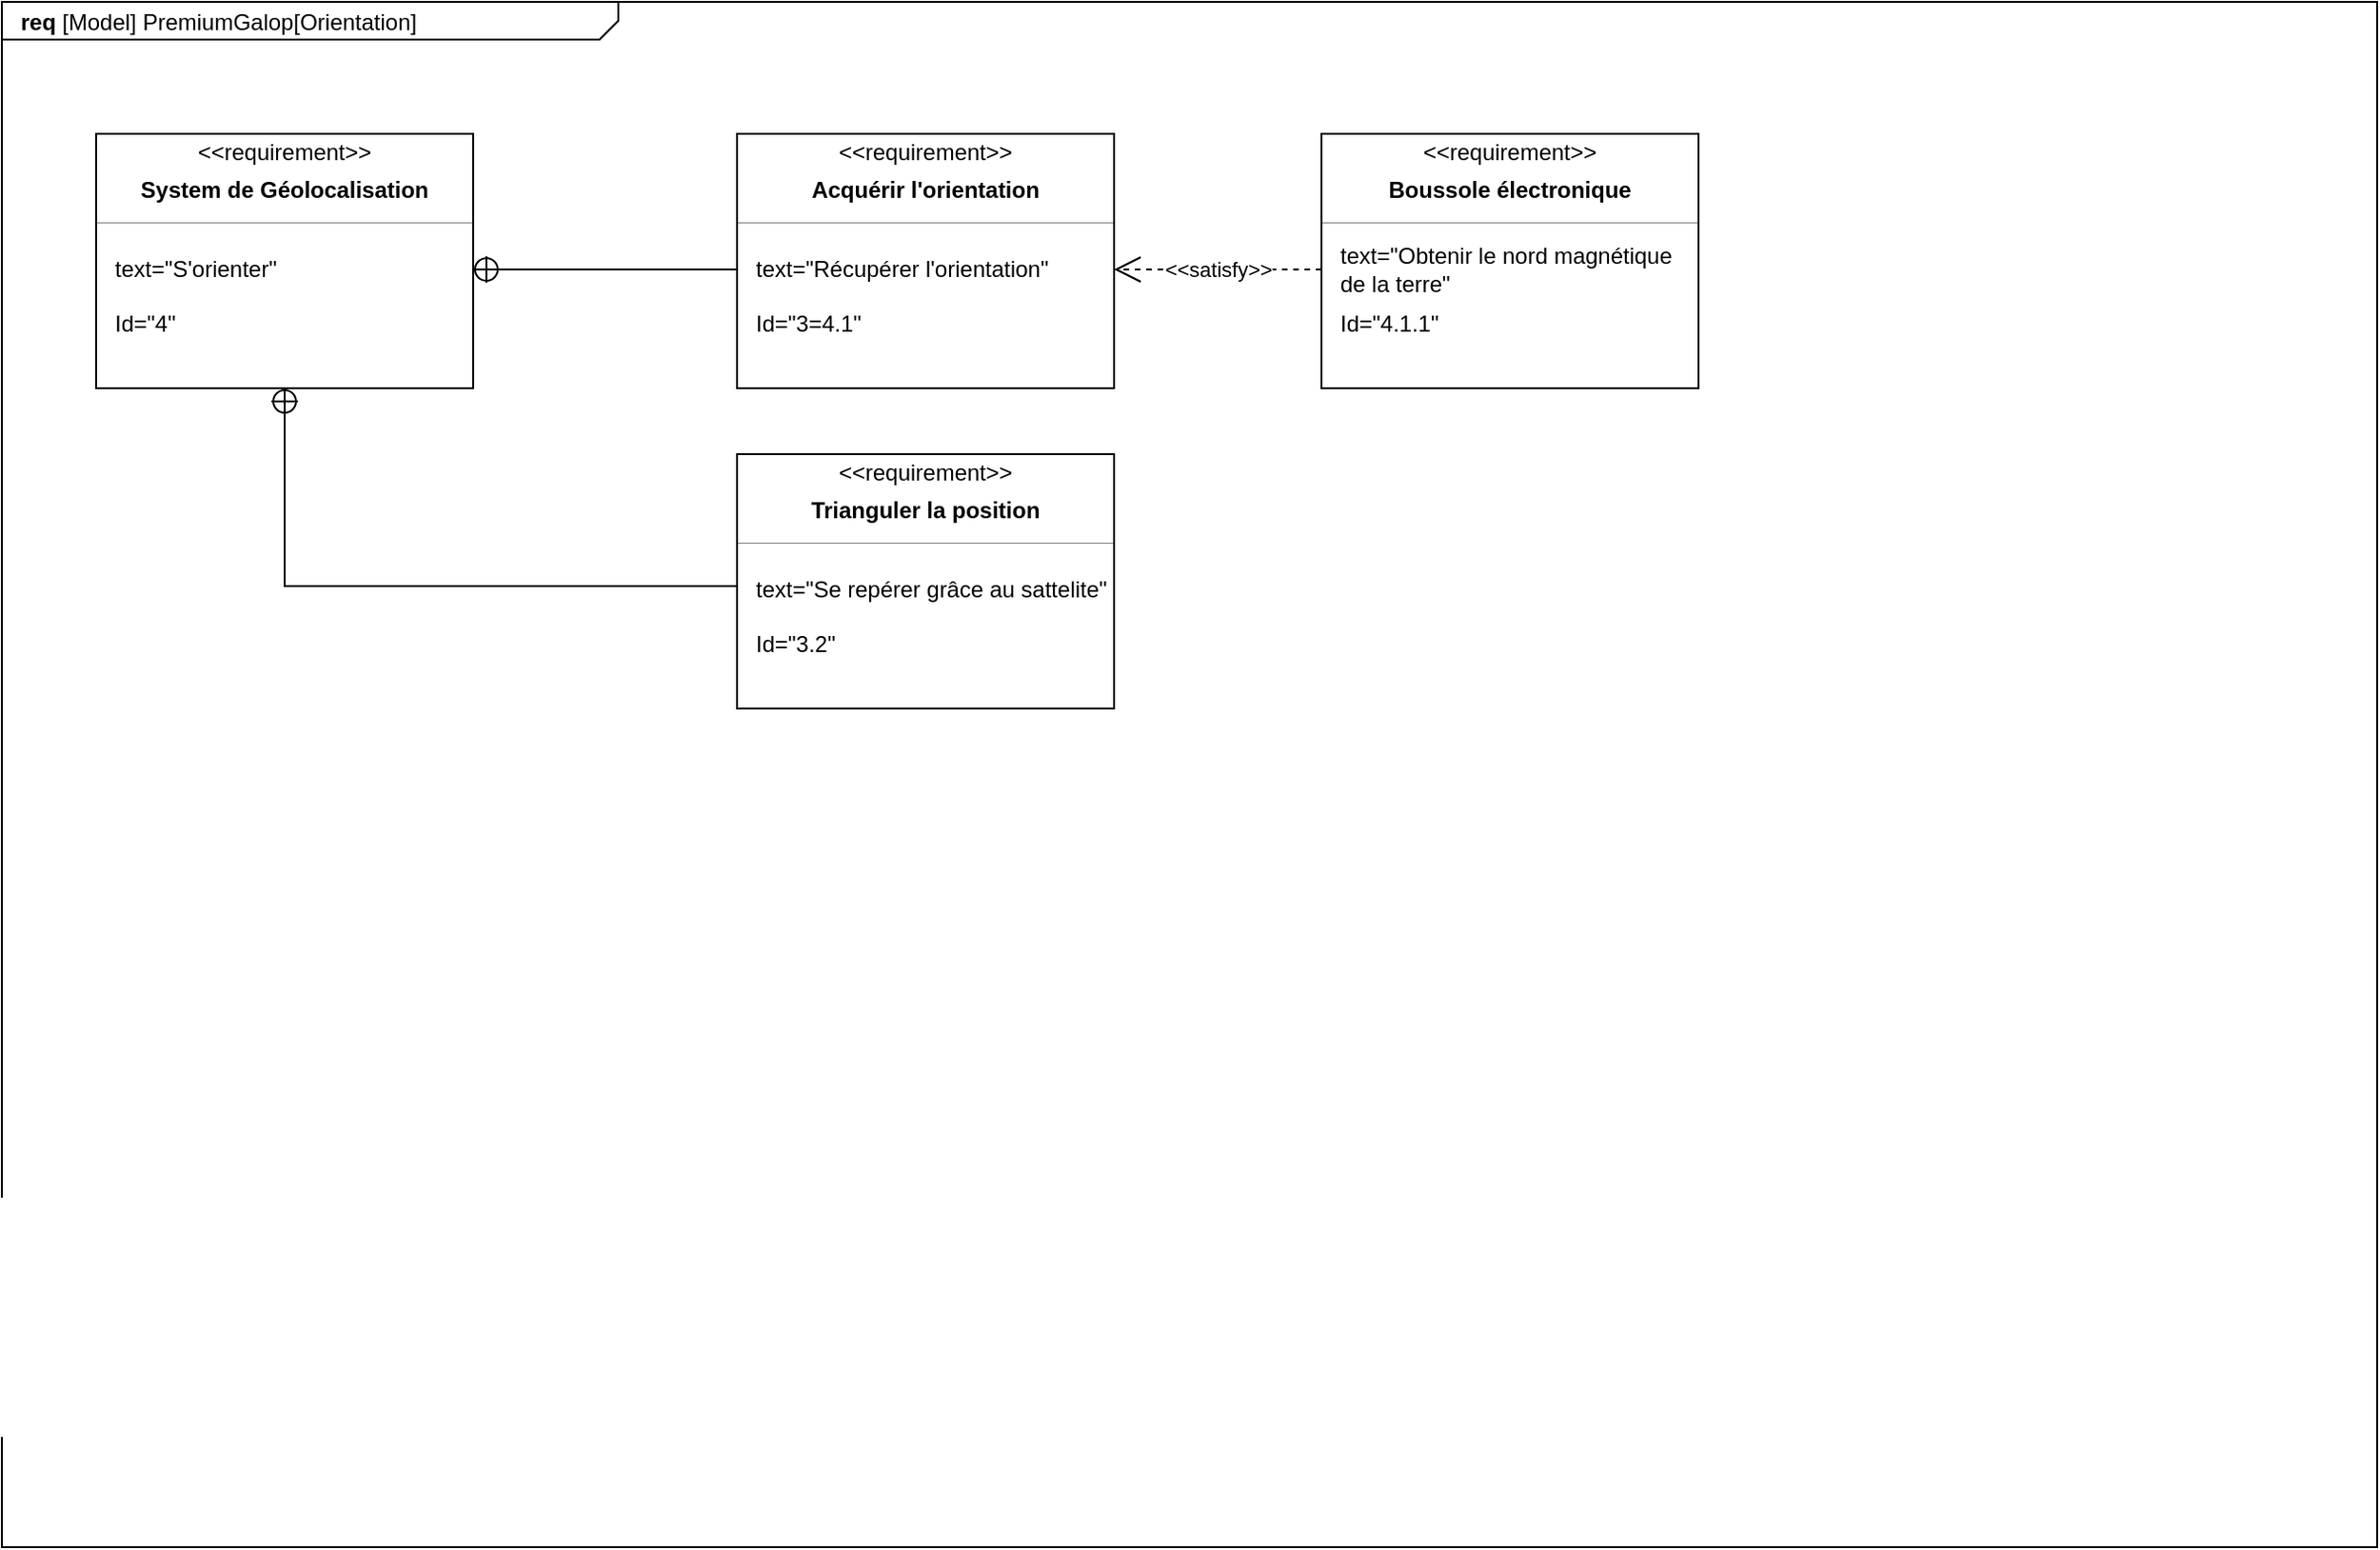 <mxfile version="26.0.8">
  <diagram name="Page-1" id="929967ad-93f9-6ef4-fab6-5d389245f69c">
    <mxGraphModel dx="1248" dy="1808" grid="1" gridSize="10" guides="1" tooltips="1" connect="1" arrows="1" fold="1" page="1" pageScale="1.5" pageWidth="1169" pageHeight="826" background="none" math="0" shadow="0">
      <root>
        <mxCell id="0" style=";html=1;" />
        <mxCell id="1" style=";html=1;" parent="0" />
        <mxCell id="1672d66443f91eb5-1" value="&lt;p style=&quot;margin: 0px ; margin-top: 4px ; margin-left: 10px ; text-align: left&quot;&gt;&lt;b&gt;req&lt;/b&gt; [Model] PremiumGalop[Orientation]&lt;/p&gt;" style="html=1;strokeWidth=1;shape=mxgraph.sysml.package;html=1;overflow=fill;whiteSpace=wrap;fillColor=none;gradientColor=none;fontSize=12;align=center;labelX=327.64;" parent="1" vertex="1">
          <mxGeometry x="110" y="-70" width="1260" height="820" as="geometry" />
        </mxCell>
        <mxCell id="gL3Civ_0kA5RlNFKBFCX-1" value="" style="fontStyle=1;align=center;verticalAlign=middle;childLayout=stackLayout;horizontal=1;horizontalStack=0;resizeParent=1;resizeParentMax=0;resizeLast=0;marginBottom=0;" parent="1" vertex="1">
          <mxGeometry x="160" width="200" height="135" as="geometry" />
        </mxCell>
        <mxCell id="gL3Civ_0kA5RlNFKBFCX-2" value="&amp;lt;&amp;lt;requirement&amp;gt;&amp;gt;" style="html=1;align=center;spacing=0;verticalAlign=middle;strokeColor=none;fillColor=none;whiteSpace=wrap;spacingTop=3;" parent="gL3Civ_0kA5RlNFKBFCX-1" vertex="1">
          <mxGeometry width="200" height="16" as="geometry" />
        </mxCell>
        <mxCell id="gL3Civ_0kA5RlNFKBFCX-3" value="System de Géolocalisation" style="html=1;align=center;spacing=0;verticalAlign=middle;strokeColor=none;fillColor=none;whiteSpace=wrap;fontStyle=1" parent="gL3Civ_0kA5RlNFKBFCX-1" vertex="1">
          <mxGeometry y="16" width="200" height="27" as="geometry" />
        </mxCell>
        <mxCell id="gL3Civ_0kA5RlNFKBFCX-4" value="" style="line;strokeWidth=0.25;fillColor=none;align=left;verticalAlign=middle;spacingTop=-1;spacingLeft=3;spacingRight=3;rotatable=0;labelPosition=right;points=[];portConstraint=eastwest;" parent="gL3Civ_0kA5RlNFKBFCX-1" vertex="1">
          <mxGeometry y="43" width="200" height="8" as="geometry" />
        </mxCell>
        <mxCell id="gL3Civ_0kA5RlNFKBFCX-5" value="text=&quot;S&#39;orienter&quot;" style="html=1;align=left;spacing=0;verticalAlign=middle;strokeColor=none;fillColor=none;whiteSpace=wrap;spacingLeft=10;" parent="gL3Civ_0kA5RlNFKBFCX-1" vertex="1">
          <mxGeometry y="51" width="200" height="42" as="geometry" />
        </mxCell>
        <mxCell id="gL3Civ_0kA5RlNFKBFCX-6" value="Id=&quot;4&lt;span style=&quot;background-color: transparent; color: light-dark(rgb(0, 0, 0), rgb(255, 255, 255));&quot;&gt;&quot;&lt;/span&gt;" style="html=1;align=left;spacing=0;verticalAlign=middle;strokeColor=none;fillColor=none;whiteSpace=wrap;spacingLeft=10;" parent="gL3Civ_0kA5RlNFKBFCX-1" vertex="1">
          <mxGeometry y="93" width="200" height="16" as="geometry" />
        </mxCell>
        <mxCell id="gL3Civ_0kA5RlNFKBFCX-7" value="" style="html=1;align=center;spacing=0;verticalAlign=middle;strokeColor=none;fillColor=none;whiteSpace=wrap;" parent="gL3Civ_0kA5RlNFKBFCX-1" vertex="1">
          <mxGeometry y="109" width="200" height="26" as="geometry" />
        </mxCell>
        <mxCell id="gL3Civ_0kA5RlNFKBFCX-18" value="" style="rounded=0;html=1;labelBackgroundColor=none;endArrow=none;edgeStyle=elbowEdgeStyle;elbow=vertical;startArrow=sysMLPackCont;startSize=12;exitX=1;exitY=0.5;exitDx=0;exitDy=0;entryX=0;entryY=0.5;entryDx=0;entryDy=0;" parent="1" source="gL3Civ_0kA5RlNFKBFCX-5" target="JBRHRFo_unuxkp8JoujN-5" edge="1">
          <mxGeometry relative="1" as="geometry">
            <mxPoint x="840" y="-160" as="sourcePoint" />
            <mxPoint x="490" y="72" as="targetPoint" />
            <Array as="points" />
          </mxGeometry>
        </mxCell>
        <mxCell id="gL3Civ_0kA5RlNFKBFCX-19" value="" style="rounded=0;html=1;labelBackgroundColor=none;endArrow=none;edgeStyle=elbowEdgeStyle;elbow=vertical;startArrow=sysMLPackCont;startSize=12;entryX=0;entryY=0.5;entryDx=0;entryDy=0;exitX=0.5;exitY=1;exitDx=0;exitDy=0;" parent="1" source="gL3Civ_0kA5RlNFKBFCX-7" target="JBRHRFo_unuxkp8JoujN-12" edge="1">
          <mxGeometry relative="1" as="geometry">
            <mxPoint x="740" y="200" as="sourcePoint" />
            <mxPoint x="490" y="241.5" as="targetPoint" />
            <Array as="points">
              <mxPoint x="360" y="240" />
            </Array>
          </mxGeometry>
        </mxCell>
        <mxCell id="JBRHRFo_unuxkp8JoujN-1" value="" style="fontStyle=1;align=center;verticalAlign=middle;childLayout=stackLayout;horizontal=1;horizontalStack=0;resizeParent=1;resizeParentMax=0;resizeLast=0;marginBottom=0;" parent="1" vertex="1">
          <mxGeometry x="500" width="200" height="135" as="geometry" />
        </mxCell>
        <mxCell id="JBRHRFo_unuxkp8JoujN-2" value="&amp;lt;&amp;lt;requirement&amp;gt;&amp;gt;" style="html=1;align=center;spacing=0;verticalAlign=middle;strokeColor=none;fillColor=none;whiteSpace=wrap;spacingTop=3;" parent="JBRHRFo_unuxkp8JoujN-1" vertex="1">
          <mxGeometry width="200" height="16" as="geometry" />
        </mxCell>
        <mxCell id="JBRHRFo_unuxkp8JoujN-3" value="Acquérir l&#39;orientation" style="html=1;align=center;spacing=0;verticalAlign=middle;strokeColor=none;fillColor=none;whiteSpace=wrap;fontStyle=1" parent="JBRHRFo_unuxkp8JoujN-1" vertex="1">
          <mxGeometry y="16" width="200" height="27" as="geometry" />
        </mxCell>
        <mxCell id="JBRHRFo_unuxkp8JoujN-4" value="" style="line;strokeWidth=0.25;fillColor=none;align=left;verticalAlign=middle;spacingTop=-1;spacingLeft=3;spacingRight=3;rotatable=0;labelPosition=right;points=[];portConstraint=eastwest;" parent="JBRHRFo_unuxkp8JoujN-1" vertex="1">
          <mxGeometry y="43" width="200" height="8" as="geometry" />
        </mxCell>
        <mxCell id="JBRHRFo_unuxkp8JoujN-5" value="text=&quot;Récupérer l&#39;orientation&quot;" style="html=1;align=left;spacing=0;verticalAlign=middle;strokeColor=none;fillColor=none;whiteSpace=wrap;spacingLeft=10;" parent="JBRHRFo_unuxkp8JoujN-1" vertex="1">
          <mxGeometry y="51" width="200" height="42" as="geometry" />
        </mxCell>
        <mxCell id="JBRHRFo_unuxkp8JoujN-6" value="Id=&quot;3=4.1&lt;span style=&quot;background-color: transparent; color: light-dark(rgb(0, 0, 0), rgb(255, 255, 255));&quot;&gt;&quot;&lt;/span&gt;" style="html=1;align=left;spacing=0;verticalAlign=middle;strokeColor=none;fillColor=none;whiteSpace=wrap;spacingLeft=10;" parent="JBRHRFo_unuxkp8JoujN-1" vertex="1">
          <mxGeometry y="93" width="200" height="16" as="geometry" />
        </mxCell>
        <mxCell id="JBRHRFo_unuxkp8JoujN-7" value="" style="html=1;align=center;spacing=0;verticalAlign=middle;strokeColor=none;fillColor=none;whiteSpace=wrap;" parent="JBRHRFo_unuxkp8JoujN-1" vertex="1">
          <mxGeometry y="109" width="200" height="26" as="geometry" />
        </mxCell>
        <mxCell id="JBRHRFo_unuxkp8JoujN-8" value="" style="fontStyle=1;align=center;verticalAlign=middle;childLayout=stackLayout;horizontal=1;horizontalStack=0;resizeParent=1;resizeParentMax=0;resizeLast=0;marginBottom=0;" parent="1" vertex="1">
          <mxGeometry x="500" y="170" width="200" height="135" as="geometry" />
        </mxCell>
        <mxCell id="JBRHRFo_unuxkp8JoujN-9" value="&amp;lt;&amp;lt;requirement&amp;gt;&amp;gt;" style="html=1;align=center;spacing=0;verticalAlign=middle;strokeColor=none;fillColor=none;whiteSpace=wrap;spacingTop=3;" parent="JBRHRFo_unuxkp8JoujN-8" vertex="1">
          <mxGeometry width="200" height="16" as="geometry" />
        </mxCell>
        <mxCell id="JBRHRFo_unuxkp8JoujN-10" value="Trianguler la position" style="html=1;align=center;spacing=0;verticalAlign=middle;strokeColor=none;fillColor=none;whiteSpace=wrap;fontStyle=1" parent="JBRHRFo_unuxkp8JoujN-8" vertex="1">
          <mxGeometry y="16" width="200" height="27" as="geometry" />
        </mxCell>
        <mxCell id="JBRHRFo_unuxkp8JoujN-11" value="" style="line;strokeWidth=0.25;fillColor=none;align=left;verticalAlign=middle;spacingTop=-1;spacingLeft=3;spacingRight=3;rotatable=0;labelPosition=right;points=[];portConstraint=eastwest;" parent="JBRHRFo_unuxkp8JoujN-8" vertex="1">
          <mxGeometry y="43" width="200" height="8" as="geometry" />
        </mxCell>
        <mxCell id="JBRHRFo_unuxkp8JoujN-12" value="text=&quot;Se repérer grâce au sattelite&quot;" style="html=1;align=left;spacing=0;verticalAlign=middle;strokeColor=none;fillColor=none;whiteSpace=wrap;spacingLeft=10;" parent="JBRHRFo_unuxkp8JoujN-8" vertex="1">
          <mxGeometry y="51" width="200" height="42" as="geometry" />
        </mxCell>
        <mxCell id="JBRHRFo_unuxkp8JoujN-13" value="Id=&quot;3.2&lt;span style=&quot;background-color: transparent; color: light-dark(rgb(0, 0, 0), rgb(255, 255, 255));&quot;&gt;&quot;&lt;/span&gt;" style="html=1;align=left;spacing=0;verticalAlign=middle;strokeColor=none;fillColor=none;whiteSpace=wrap;spacingLeft=10;" parent="JBRHRFo_unuxkp8JoujN-8" vertex="1">
          <mxGeometry y="93" width="200" height="16" as="geometry" />
        </mxCell>
        <mxCell id="JBRHRFo_unuxkp8JoujN-14" value="" style="html=1;align=center;spacing=0;verticalAlign=middle;strokeColor=none;fillColor=none;whiteSpace=wrap;" parent="JBRHRFo_unuxkp8JoujN-8" vertex="1">
          <mxGeometry y="109" width="200" height="26" as="geometry" />
        </mxCell>
        <mxCell id="W13zk929o0lLskOeIAx7-1" value="" style="fontStyle=1;align=center;verticalAlign=middle;childLayout=stackLayout;horizontal=1;horizontalStack=0;resizeParent=1;resizeParentMax=0;resizeLast=0;marginBottom=0;" vertex="1" parent="1">
          <mxGeometry x="810" width="200" height="135" as="geometry" />
        </mxCell>
        <mxCell id="W13zk929o0lLskOeIAx7-2" value="&amp;lt;&amp;lt;requirement&amp;gt;&amp;gt;" style="html=1;align=center;spacing=0;verticalAlign=middle;strokeColor=none;fillColor=none;whiteSpace=wrap;spacingTop=3;" vertex="1" parent="W13zk929o0lLskOeIAx7-1">
          <mxGeometry width="200" height="16" as="geometry" />
        </mxCell>
        <mxCell id="W13zk929o0lLskOeIAx7-3" value="Boussole électronique" style="html=1;align=center;spacing=0;verticalAlign=middle;strokeColor=none;fillColor=none;whiteSpace=wrap;fontStyle=1" vertex="1" parent="W13zk929o0lLskOeIAx7-1">
          <mxGeometry y="16" width="200" height="27" as="geometry" />
        </mxCell>
        <mxCell id="W13zk929o0lLskOeIAx7-4" value="" style="line;strokeWidth=0.25;fillColor=none;align=left;verticalAlign=middle;spacingTop=-1;spacingLeft=3;spacingRight=3;rotatable=0;labelPosition=right;points=[];portConstraint=eastwest;" vertex="1" parent="W13zk929o0lLskOeIAx7-1">
          <mxGeometry y="43" width="200" height="8" as="geometry" />
        </mxCell>
        <mxCell id="W13zk929o0lLskOeIAx7-5" value="text=&quot;Obtenir le nord magnétique de la terre&quot;" style="html=1;align=left;spacing=0;verticalAlign=middle;strokeColor=none;fillColor=none;whiteSpace=wrap;spacingLeft=10;" vertex="1" parent="W13zk929o0lLskOeIAx7-1">
          <mxGeometry y="51" width="200" height="42" as="geometry" />
        </mxCell>
        <mxCell id="W13zk929o0lLskOeIAx7-6" value="Id=&quot;4.1.1&lt;span style=&quot;background-color: transparent; color: light-dark(rgb(0, 0, 0), rgb(255, 255, 255));&quot;&gt;&quot;&lt;/span&gt;" style="html=1;align=left;spacing=0;verticalAlign=middle;strokeColor=none;fillColor=none;whiteSpace=wrap;spacingLeft=10;" vertex="1" parent="W13zk929o0lLskOeIAx7-1">
          <mxGeometry y="93" width="200" height="16" as="geometry" />
        </mxCell>
        <mxCell id="W13zk929o0lLskOeIAx7-7" value="" style="html=1;align=center;spacing=0;verticalAlign=middle;strokeColor=none;fillColor=none;whiteSpace=wrap;" vertex="1" parent="W13zk929o0lLskOeIAx7-1">
          <mxGeometry y="109" width="200" height="26" as="geometry" />
        </mxCell>
        <mxCell id="W13zk929o0lLskOeIAx7-10" value="&amp;lt;&amp;lt;satisfy&amp;gt;&amp;gt;" style="endArrow=open;edgeStyle=none;endSize=12;dashed=1;html=1;rounded=0;entryX=1;entryY=0.5;entryDx=0;entryDy=0;exitX=0;exitY=0.5;exitDx=0;exitDy=0;" edge="1" source="W13zk929o0lLskOeIAx7-5" target="JBRHRFo_unuxkp8JoujN-5" parent="1">
          <mxGeometry relative="1" as="geometry">
            <mxPoint x="920" y="250" as="sourcePoint" />
            <mxPoint x="1040" y="250" as="targetPoint" />
          </mxGeometry>
        </mxCell>
      </root>
    </mxGraphModel>
  </diagram>
</mxfile>
